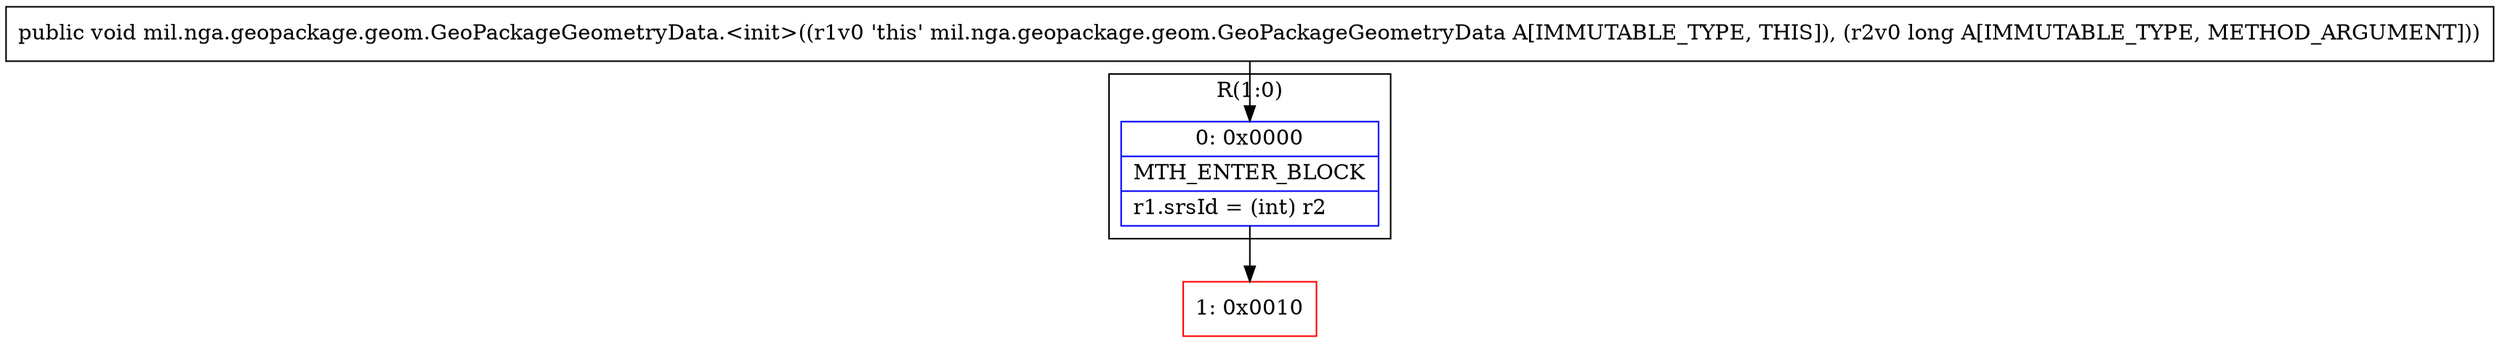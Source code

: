 digraph "CFG formil.nga.geopackage.geom.GeoPackageGeometryData.\<init\>(J)V" {
subgraph cluster_Region_1295648159 {
label = "R(1:0)";
node [shape=record,color=blue];
Node_0 [shape=record,label="{0\:\ 0x0000|MTH_ENTER_BLOCK\l|r1.srsId = (int) r2\l}"];
}
Node_1 [shape=record,color=red,label="{1\:\ 0x0010}"];
MethodNode[shape=record,label="{public void mil.nga.geopackage.geom.GeoPackageGeometryData.\<init\>((r1v0 'this' mil.nga.geopackage.geom.GeoPackageGeometryData A[IMMUTABLE_TYPE, THIS]), (r2v0 long A[IMMUTABLE_TYPE, METHOD_ARGUMENT])) }"];
MethodNode -> Node_0;
Node_0 -> Node_1;
}

